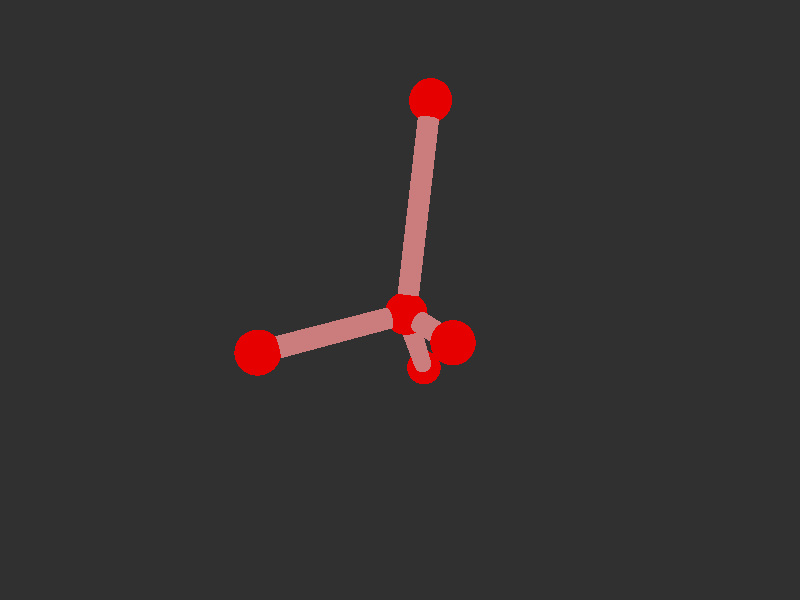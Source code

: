 #version 3.7; 
    global_settings { assumed_gamma 1.0 }
    

    camera {
    location  <20, 20, 20>
    right     x*image_width/image_height
    look_at   <0, 0, 0>
    angle 58
    }

    background { color rgb<1,1,1>*0.03 }


    light_source { <-20, 30, -25> color red 0.6 green 0.6 blue 0.6 }
    light_source { < 20, 30, -25> color red 0.6 green 0.6 blue 0.6 }
    
    #declare m = 1;
    union {

    union {
    sphere { m*<0.5733048975558932,-5.168921868062941e-18,0.97771859894357>, 1 }        
    sphere {  m*<0.6589824503959332,-1.2328169633344164e-18,3.9764978573711742>, 1 }
    sphere {  m*<7.172621592020932,2.1101486515196805e-18,-1.5699539188374978>, 1 }
    sphere {  m*<-4.234019380967988,8.164965809277259,-2.2196290690678575>, 1}
    sphere { m*<-4.234019380967988,-8.164965809277259,-2.219629069067861>, 1 }    

        pigment { color rgb<0.8,0,0>  }
    finish { ambient 0.1 diffuse 0.7 phong 1 }
    }    
    union {
    cylinder { m*<0.6589824503959332,-1.2328169633344164e-18,3.9764978573711742>, <0.5733048975558932,-5.168921868062941e-18,0.97771859894357>, 0.5 }
    cylinder { m*<7.172621592020932,2.1101486515196805e-18,-1.5699539188374978>, <0.5733048975558932,-5.168921868062941e-18,0.97771859894357>, 0.5}
    cylinder { m*<-4.234019380967988,8.164965809277259,-2.2196290690678575>, <0.5733048975558932,-5.168921868062941e-18,0.97771859894357>, 0.5 }
    cylinder {  m*<-4.234019380967988,-8.164965809277259,-2.219629069067861>, <0.5733048975558932,-5.168921868062941e-18,0.97771859894357>, 0.5}

    pigment { color rgb<0.6,.2,.2>  }
    finish { ambient 0.1 diffuse 0.7 phong 1 }    
    }
    
    // rotate <0, 0, 0>
    }
    #version 3.7; 
    global_settings { assumed_gamma 1.0 }
    

    camera {
    location  <20, 20, 20>
    right     x*image_width/image_height
    look_at   <0, 0, 0>
    angle 58
    }

    background { color rgb<1,1,1>*0.03 }


    light_source { <-20, 30, -25> color red 0.6 green 0.6 blue 0.6 }
    light_source { < 20, 30, -25> color red 0.6 green 0.6 blue 0.6 }
    
    #declare m = 1;
    union {

    union {
    sphere { m*<0.5733048975558932,-5.168921868062941e-18,0.97771859894357>, 1 }        
    sphere {  m*<0.6589824503959332,-1.2328169633344164e-18,3.9764978573711742>, 1 }
    sphere {  m*<7.172621592020932,2.1101486515196805e-18,-1.5699539188374978>, 1 }
    sphere {  m*<-4.234019380967988,8.164965809277259,-2.2196290690678575>, 1}
    sphere { m*<-4.234019380967988,-8.164965809277259,-2.219629069067861>, 1 }    

        pigment { color rgb<0.8,0,0>  }
    finish { ambient 0.1 diffuse 0.7 phong 1 }
    }    
    union {
    cylinder { m*<0.6589824503959332,-1.2328169633344164e-18,3.9764978573711742>, <0.5733048975558932,-5.168921868062941e-18,0.97771859894357>, 0.5 }
    cylinder { m*<7.172621592020932,2.1101486515196805e-18,-1.5699539188374978>, <0.5733048975558932,-5.168921868062941e-18,0.97771859894357>, 0.5}
    cylinder { m*<-4.234019380967988,8.164965809277259,-2.2196290690678575>, <0.5733048975558932,-5.168921868062941e-18,0.97771859894357>, 0.5 }
    cylinder {  m*<-4.234019380967988,-8.164965809277259,-2.219629069067861>, <0.5733048975558932,-5.168921868062941e-18,0.97771859894357>, 0.5}

    pigment { color rgb<0.6,.2,.2>  }
    finish { ambient 0.1 diffuse 0.7 phong 1 }    
    }
    
    // rotate <0, 0, 0>
    }
    